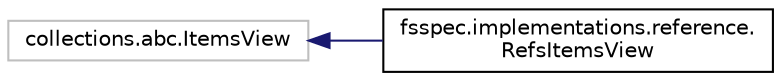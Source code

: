 digraph "Graphical Class Hierarchy"
{
 // LATEX_PDF_SIZE
  edge [fontname="Helvetica",fontsize="10",labelfontname="Helvetica",labelfontsize="10"];
  node [fontname="Helvetica",fontsize="10",shape=record];
  rankdir="LR";
  Node7118 [label="collections.abc.ItemsView",height=0.2,width=0.4,color="grey75", fillcolor="white", style="filled",tooltip=" "];
  Node7118 -> Node0 [dir="back",color="midnightblue",fontsize="10",style="solid",fontname="Helvetica"];
  Node0 [label="fsspec.implementations.reference.\lRefsItemsView",height=0.2,width=0.4,color="black", fillcolor="white", style="filled",URL="$classfsspec_1_1implementations_1_1reference_1_1RefsItemsView.html",tooltip=" "];
}
